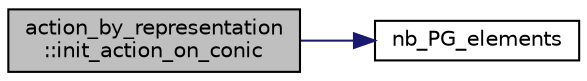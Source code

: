 digraph "action_by_representation::init_action_on_conic"
{
  edge [fontname="Helvetica",fontsize="10",labelfontname="Helvetica",labelfontsize="10"];
  node [fontname="Helvetica",fontsize="10",shape=record];
  rankdir="LR";
  Node461 [label="action_by_representation\l::init_action_on_conic",height=0.2,width=0.4,color="black", fillcolor="grey75", style="filled", fontcolor="black"];
  Node461 -> Node462 [color="midnightblue",fontsize="10",style="solid",fontname="Helvetica"];
  Node462 [label="nb_PG_elements",height=0.2,width=0.4,color="black", fillcolor="white", style="filled",URL="$d4/d67/geometry_8h.html#ada56c56cb5c7b39553dc0391f2df1cee"];
}
